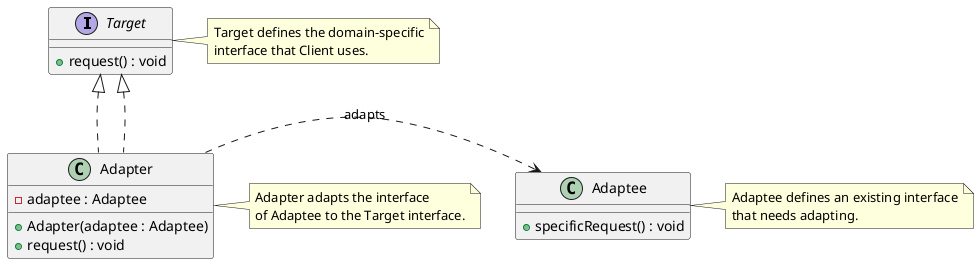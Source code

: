 @startuml AdapterPatternClassDiagram

' Target Interface
interface Target {
  +request() : void
}

' Adaptee Class
class Adaptee {
  +specificRequest() : void
}

' Adapter Class
class Adapter implements Target {
  -adaptee : Adaptee
  +Adapter(adaptee : Adaptee)
  +request() : void
}

' Relationships
Adapter .right.> Adaptee : adapts
Target <|.. Adapter

note right of Target
  Target defines the domain-specific
  interface that Client uses.
end note

note right of Adaptee
  Adaptee defines an existing interface
  that needs adapting.
end note

note right of Adapter
  Adapter adapts the interface
  of Adaptee to the Target interface.
end note

@enduml
